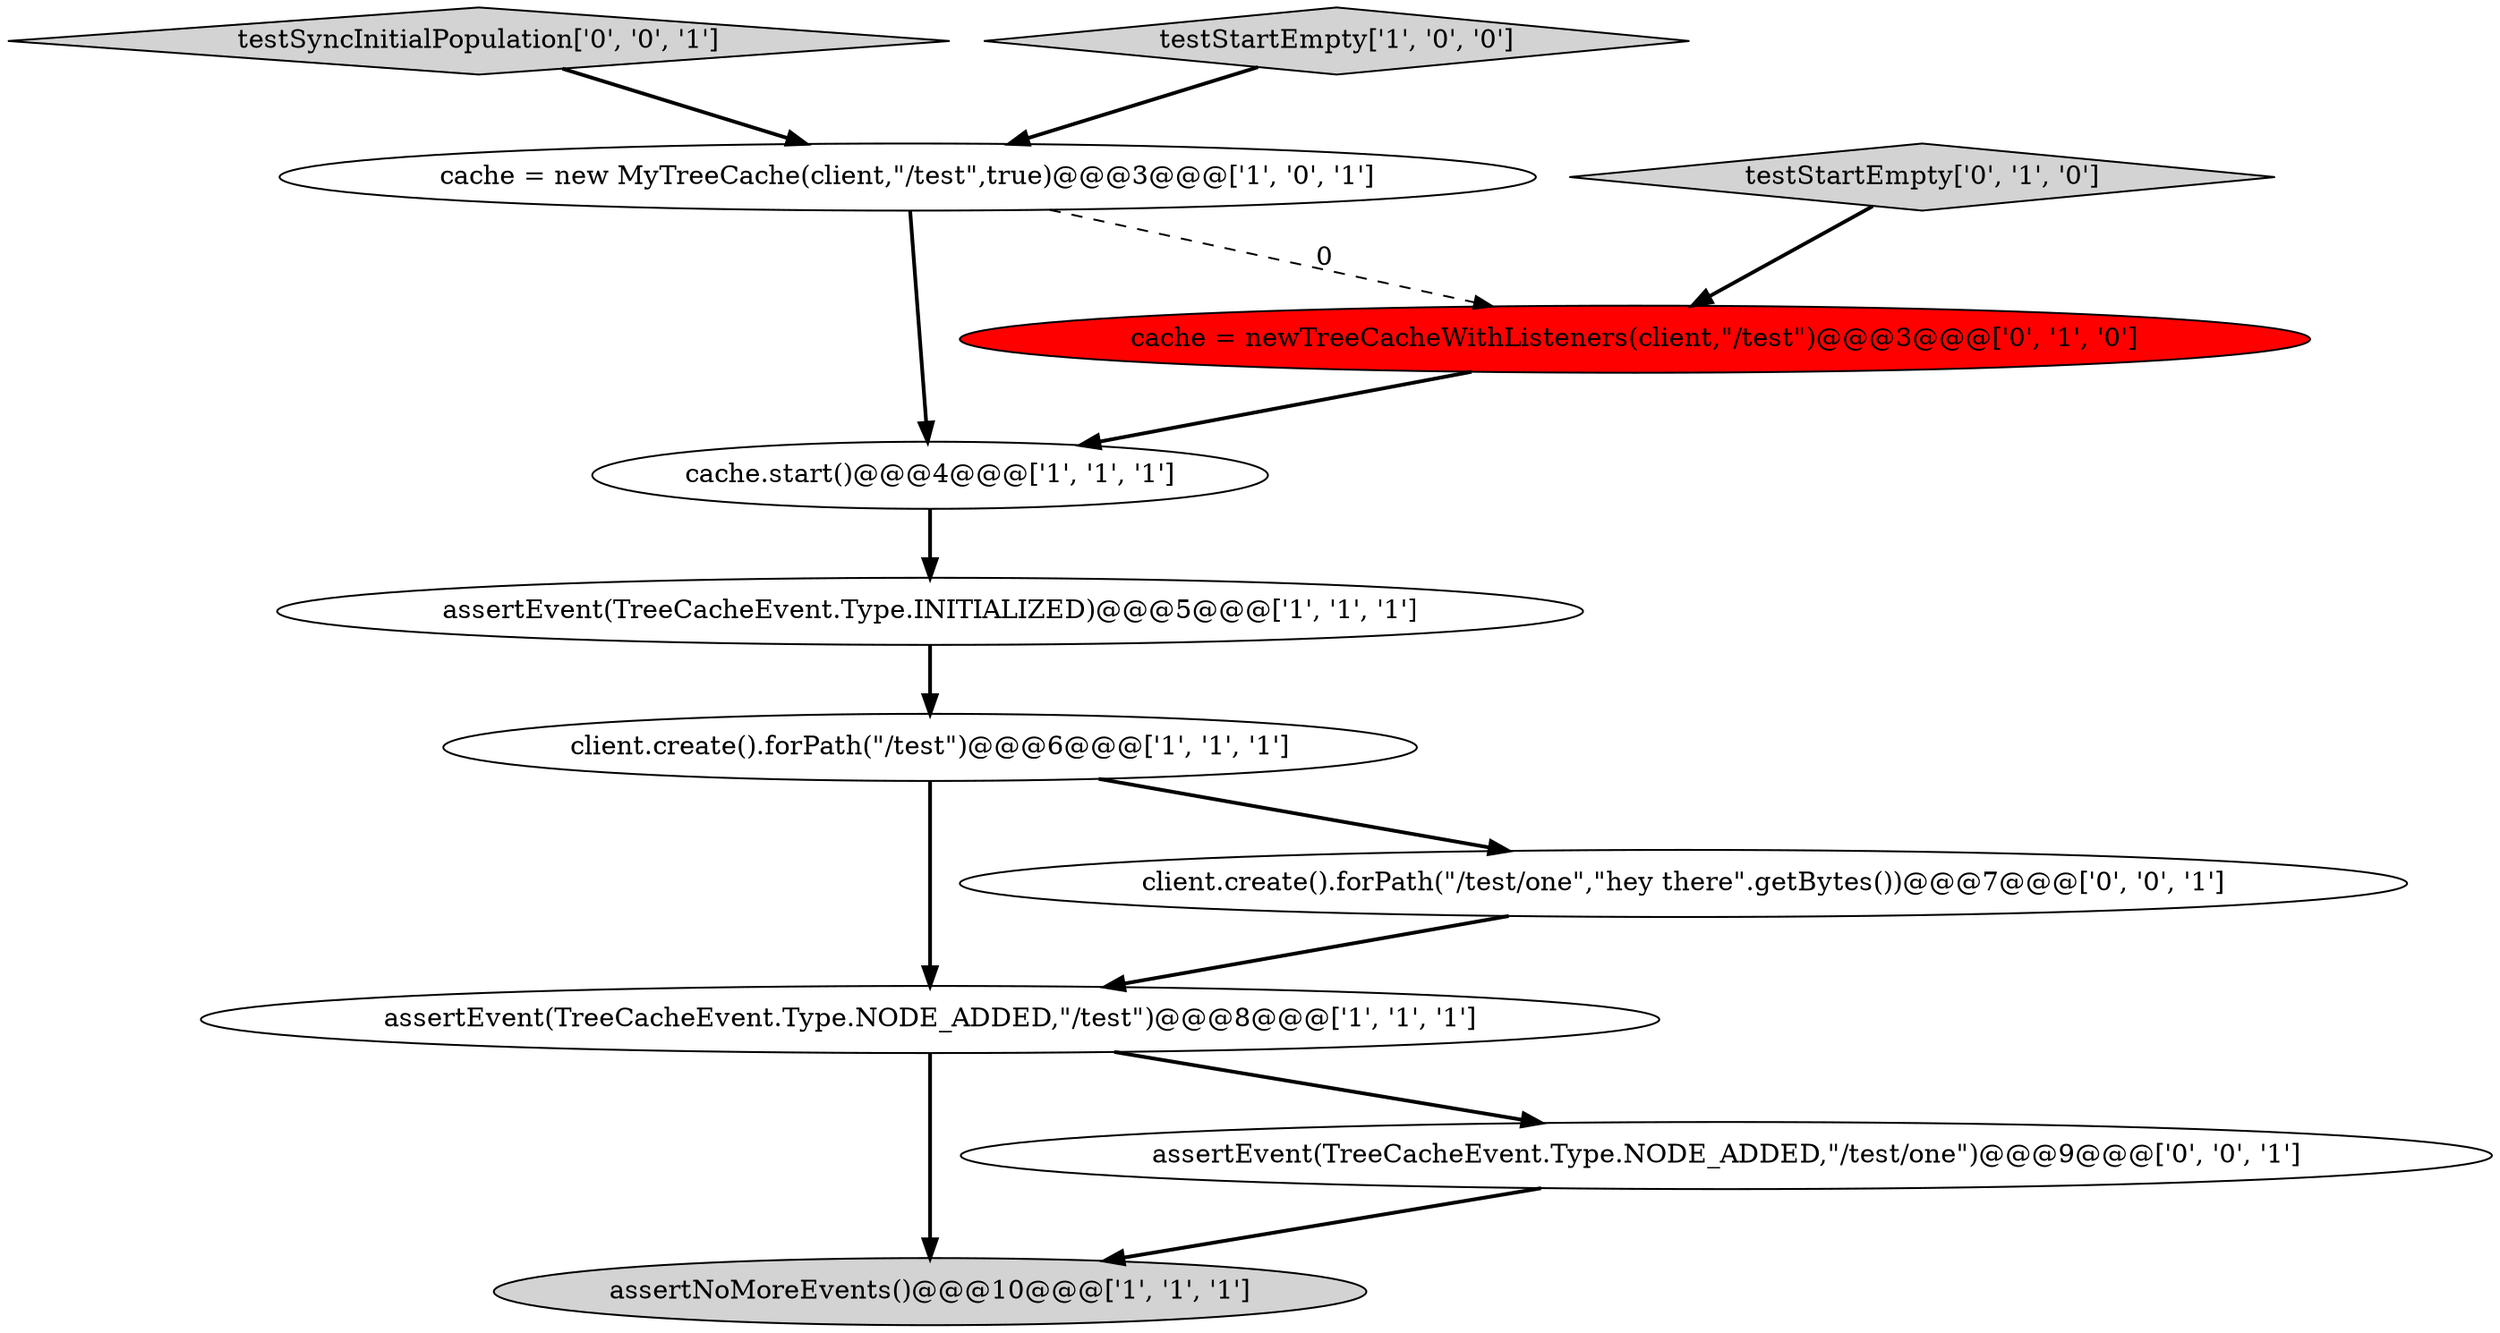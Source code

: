 digraph {
8 [style = filled, label = "cache = newTreeCacheWithListeners(client,\"/test\")@@@3@@@['0', '1', '0']", fillcolor = red, shape = ellipse image = "AAA1AAABBB2BBB"];
1 [style = filled, label = "cache.start()@@@4@@@['1', '1', '1']", fillcolor = white, shape = ellipse image = "AAA0AAABBB1BBB"];
3 [style = filled, label = "assertNoMoreEvents()@@@10@@@['1', '1', '1']", fillcolor = lightgray, shape = ellipse image = "AAA0AAABBB1BBB"];
4 [style = filled, label = "client.create().forPath(\"/test\")@@@6@@@['1', '1', '1']", fillcolor = white, shape = ellipse image = "AAA0AAABBB1BBB"];
0 [style = filled, label = "cache = new MyTreeCache(client,\"/test\",true)@@@3@@@['1', '0', '1']", fillcolor = white, shape = ellipse image = "AAA0AAABBB1BBB"];
5 [style = filled, label = "assertEvent(TreeCacheEvent.Type.INITIALIZED)@@@5@@@['1', '1', '1']", fillcolor = white, shape = ellipse image = "AAA0AAABBB1BBB"];
10 [style = filled, label = "testSyncInitialPopulation['0', '0', '1']", fillcolor = lightgray, shape = diamond image = "AAA0AAABBB3BBB"];
11 [style = filled, label = "assertEvent(TreeCacheEvent.Type.NODE_ADDED,\"/test/one\")@@@9@@@['0', '0', '1']", fillcolor = white, shape = ellipse image = "AAA0AAABBB3BBB"];
6 [style = filled, label = "testStartEmpty['1', '0', '0']", fillcolor = lightgray, shape = diamond image = "AAA0AAABBB1BBB"];
2 [style = filled, label = "assertEvent(TreeCacheEvent.Type.NODE_ADDED,\"/test\")@@@8@@@['1', '1', '1']", fillcolor = white, shape = ellipse image = "AAA0AAABBB1BBB"];
9 [style = filled, label = "client.create().forPath(\"/test/one\",\"hey there\".getBytes())@@@7@@@['0', '0', '1']", fillcolor = white, shape = ellipse image = "AAA0AAABBB3BBB"];
7 [style = filled, label = "testStartEmpty['0', '1', '0']", fillcolor = lightgray, shape = diamond image = "AAA0AAABBB2BBB"];
1->5 [style = bold, label=""];
8->1 [style = bold, label=""];
4->9 [style = bold, label=""];
10->0 [style = bold, label=""];
0->8 [style = dashed, label="0"];
6->0 [style = bold, label=""];
4->2 [style = bold, label=""];
7->8 [style = bold, label=""];
11->3 [style = bold, label=""];
9->2 [style = bold, label=""];
0->1 [style = bold, label=""];
2->11 [style = bold, label=""];
5->4 [style = bold, label=""];
2->3 [style = bold, label=""];
}
